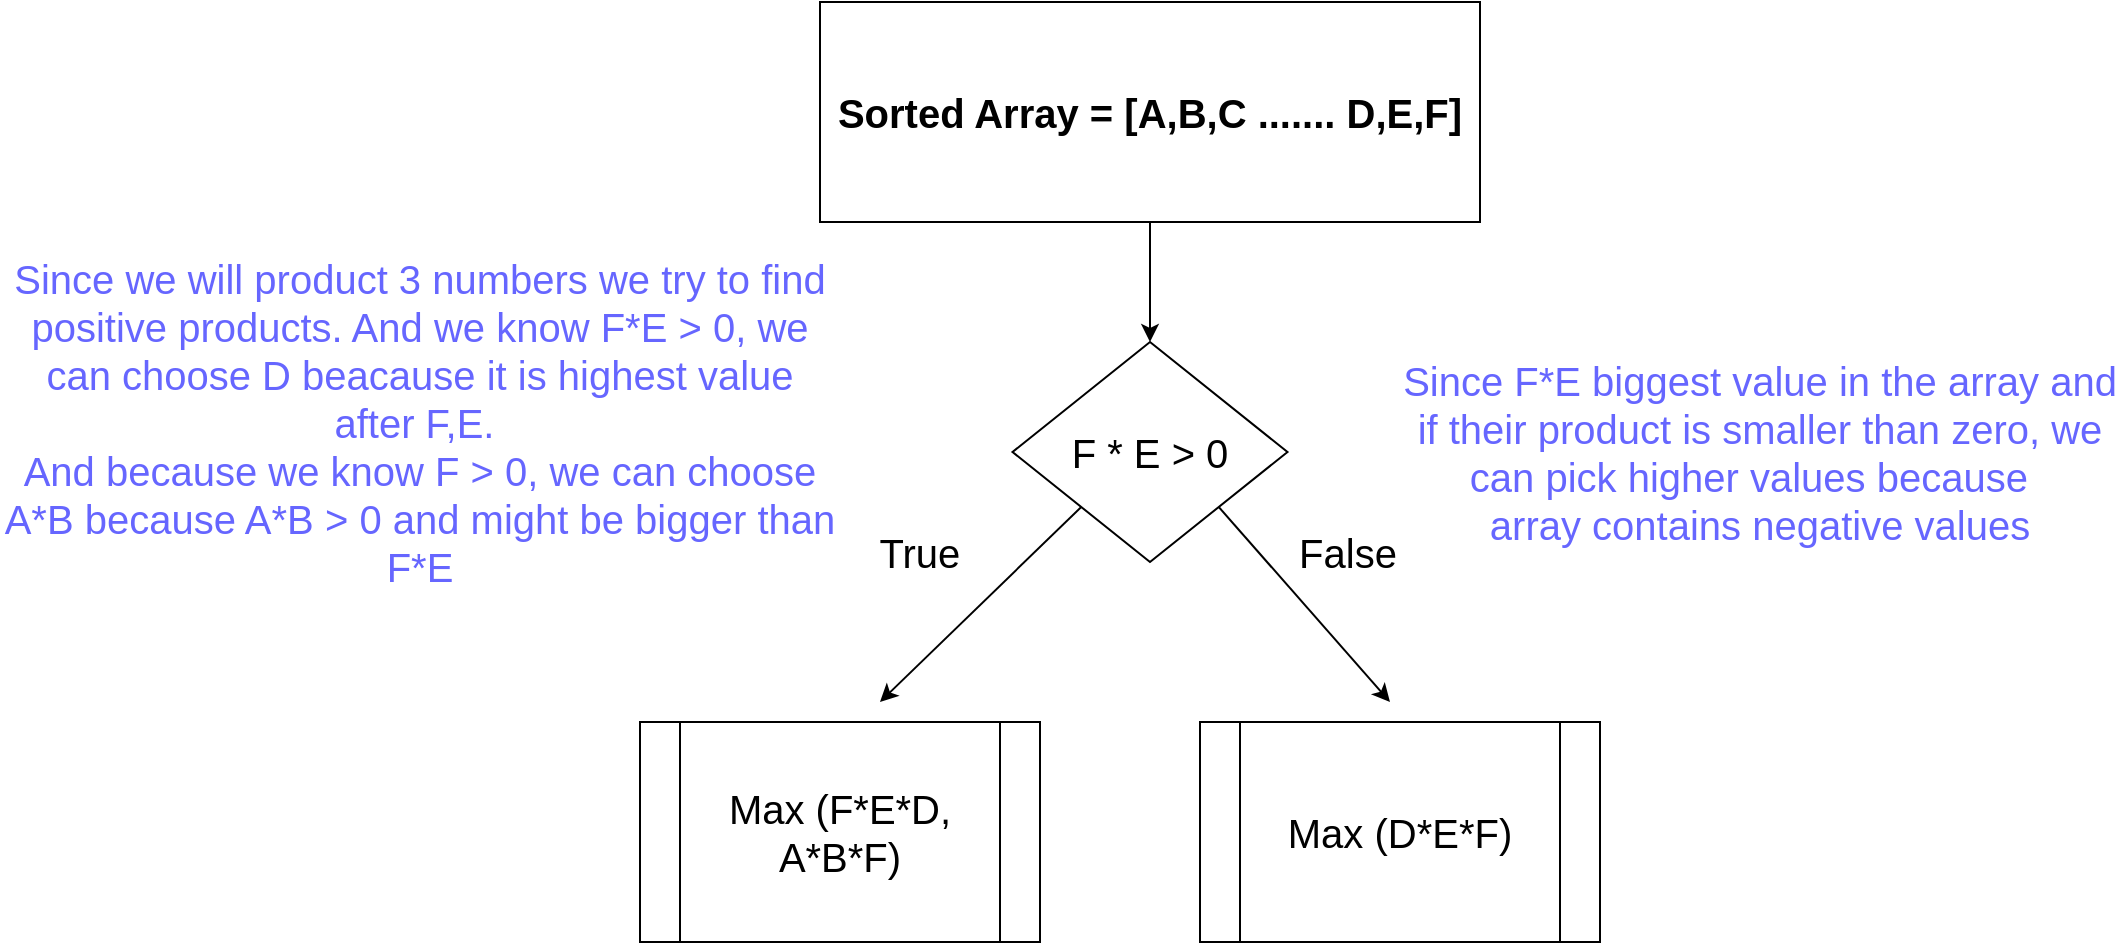 <mxfile>
    <diagram id="qxn2q8qMrZop0QfvPjU0" name="Page-1">
        <mxGraphModel dx="1852" dy="593" grid="1" gridSize="10" guides="1" tooltips="1" connect="1" arrows="1" fold="1" page="1" pageScale="1" pageWidth="850" pageHeight="1100" math="0" shadow="0">
            <root>
                <mxCell id="0"/>
                <mxCell id="1" parent="0"/>
                <mxCell id="3" style="edgeStyle=none;html=1;fontSize=20;" edge="1" parent="1" source="2" target="4">
                    <mxGeometry relative="1" as="geometry">
                        <mxPoint x="365" y="290" as="targetPoint"/>
                    </mxGeometry>
                </mxCell>
                <mxCell id="2" value="&lt;b&gt;&lt;font style=&quot;font-size: 20px;&quot;&gt;Sorted Array = [A,B,C ....... D,E,F]&lt;/font&gt;&lt;/b&gt;" style="rounded=0;whiteSpace=wrap;html=1;" vertex="1" parent="1">
                    <mxGeometry x="200" y="110" width="330" height="110" as="geometry"/>
                </mxCell>
                <mxCell id="5" style="edgeStyle=none;html=1;exitX=0;exitY=1;exitDx=0;exitDy=0;fontSize=20;" edge="1" parent="1" source="4">
                    <mxGeometry relative="1" as="geometry">
                        <mxPoint x="230" y="460" as="targetPoint"/>
                    </mxGeometry>
                </mxCell>
                <mxCell id="7" style="edgeStyle=none;html=1;exitX=1;exitY=1;exitDx=0;exitDy=0;fontSize=20;" edge="1" parent="1" source="4">
                    <mxGeometry relative="1" as="geometry">
                        <mxPoint x="485" y="460" as="targetPoint"/>
                    </mxGeometry>
                </mxCell>
                <mxCell id="4" value="F * E &amp;gt; 0" style="rhombus;whiteSpace=wrap;html=1;fontSize=20;" vertex="1" parent="1">
                    <mxGeometry x="296.25" y="280" width="137.5" height="110" as="geometry"/>
                </mxCell>
                <mxCell id="6" value="True" style="text;html=1;strokeColor=none;fillColor=none;align=center;verticalAlign=middle;whiteSpace=wrap;rounded=0;fontSize=20;" vertex="1" parent="1">
                    <mxGeometry x="220" y="370" width="60" height="30" as="geometry"/>
                </mxCell>
                <mxCell id="9" value="False" style="text;html=1;strokeColor=none;fillColor=none;align=center;verticalAlign=middle;whiteSpace=wrap;rounded=0;fontSize=20;" vertex="1" parent="1">
                    <mxGeometry x="433.75" y="370" width="60" height="30" as="geometry"/>
                </mxCell>
                <mxCell id="10" value="Max (F*E*D,&lt;br&gt;A*B*F)" style="shape=process;whiteSpace=wrap;html=1;backgroundOutline=1;fontSize=20;" vertex="1" parent="1">
                    <mxGeometry x="110" y="470" width="200" height="110" as="geometry"/>
                </mxCell>
                <mxCell id="11" value="Max (D*E*F)" style="shape=process;whiteSpace=wrap;html=1;backgroundOutline=1;fontSize=20;" vertex="1" parent="1">
                    <mxGeometry x="390" y="470" width="200" height="110" as="geometry"/>
                </mxCell>
                <mxCell id="12" value="&lt;font color=&quot;#6666ff&quot;&gt;Since F*E biggest value in the array and if their product is smaller than zero, we can pick higher values because&amp;nbsp;&amp;nbsp;&lt;br&gt;array contains negative values&lt;/font&gt;" style="text;html=1;strokeColor=none;fillColor=none;align=center;verticalAlign=middle;whiteSpace=wrap;rounded=0;fontSize=20;" vertex="1" parent="1">
                    <mxGeometry x="490" y="275" width="360" height="120" as="geometry"/>
                </mxCell>
                <mxCell id="13" value="&lt;font color=&quot;#6666ff&quot;&gt;Since we will product 3 numbers we try to find positive products. And we know F*E &amp;gt; 0, we can choose D beacause it is highest value after F,E.&amp;nbsp;&lt;br&gt;And because we know F &amp;gt; 0, we can choose A*B because A*B &amp;gt; 0 and might be bigger than F*E&lt;br&gt;&lt;/font&gt;" style="text;html=1;strokeColor=none;fillColor=none;align=center;verticalAlign=middle;whiteSpace=wrap;rounded=0;fontSize=20;" vertex="1" parent="1">
                    <mxGeometry x="-210" y="230" width="420" height="180" as="geometry"/>
                </mxCell>
            </root>
        </mxGraphModel>
    </diagram>
</mxfile>